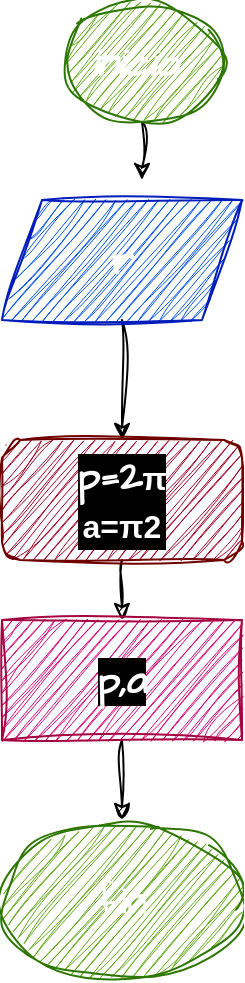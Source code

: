 <mxfile>
    <diagram id="51EKqu0lrzyzTyILx-0X" name="Página-1">
        <mxGraphModel dx="604" dy="348" grid="1" gridSize="10" guides="1" tooltips="1" connect="1" arrows="1" fold="1" page="1" pageScale="1" pageWidth="827" pageHeight="1169" math="0" shadow="0">
            <root>
                <mxCell id="0"/>
                <mxCell id="1" parent="0"/>
                <mxCell id="9" style="edgeStyle=none;sketch=1;hachureGap=4;jiggle=2;curveFitting=1;html=1;fontFamily=Architects Daughter;fontSource=https%3A%2F%2Ffonts.googleapis.com%2Fcss%3Ffamily%3DArchitects%2BDaughter;fontSize=16;" edge="1" parent="1" source="6">
                    <mxGeometry relative="1" as="geometry">
                        <mxPoint x="400" y="260" as="targetPoint"/>
                    </mxGeometry>
                </mxCell>
                <mxCell id="6" value="&lt;i style=&quot;&quot;&gt;&lt;b&gt;inicio&amp;nbsp;&lt;/b&gt;&lt;/i&gt;" style="ellipse;whiteSpace=wrap;html=1;sketch=1;hachureGap=4;jiggle=2;curveFitting=1;fontFamily=Architects Daughter;fontSource=https%3A%2F%2Ffonts.googleapis.com%2Fcss%3Ffamily%3DArchitects%2BDaughter;fontSize=20;fillColor=#60a917;fontColor=#ffffff;strokeColor=#2D7600;" vertex="1" parent="1">
                    <mxGeometry x="360" y="171" width="80" height="60" as="geometry"/>
                </mxCell>
                <mxCell id="10" style="edgeStyle=none;sketch=1;hachureGap=4;jiggle=2;curveFitting=1;html=1;fontFamily=Architects Daughter;fontSource=https%3A%2F%2Ffonts.googleapis.com%2Fcss%3Ffamily%3DArchitects%2BDaughter;fontSize=16;" edge="1" parent="1" source="8">
                    <mxGeometry relative="1" as="geometry">
                        <mxPoint x="390" y="390" as="targetPoint"/>
                    </mxGeometry>
                </mxCell>
                <mxCell id="8" value="&lt;b&gt;r&lt;/b&gt;" style="shape=parallelogram;perimeter=parallelogramPerimeter;whiteSpace=wrap;html=1;fixedSize=1;sketch=1;hachureGap=4;jiggle=2;curveFitting=1;fontFamily=Architects Daughter;fontSource=https%3A%2F%2Ffonts.googleapis.com%2Fcss%3Ffamily%3DArchitects%2BDaughter;fontSize=20;fillColor=#0050ef;fontColor=#ffffff;strokeColor=#001DBC;" vertex="1" parent="1">
                    <mxGeometry x="330" y="270" width="120" height="60" as="geometry"/>
                </mxCell>
                <mxCell id="12" style="edgeStyle=none;sketch=1;hachureGap=4;jiggle=2;curveFitting=1;html=1;fontFamily=Architects Daughter;fontSource=https%3A%2F%2Ffonts.googleapis.com%2Fcss%3Ffamily%3DArchitects%2BDaughter;fontSize=16;fontColor=#FFFFFF;" edge="1" parent="1" target="13">
                    <mxGeometry relative="1" as="geometry">
                        <mxPoint x="390" y="500" as="targetPoint"/>
                        <mxPoint x="390" y="450" as="sourcePoint"/>
                    </mxGeometry>
                </mxCell>
                <mxCell id="16" style="edgeStyle=none;sketch=1;hachureGap=4;jiggle=2;curveFitting=1;html=1;fontFamily=Architects Daughter;fontSource=https%3A%2F%2Ffonts.googleapis.com%2Fcss%3Ffamily%3DArchitects%2BDaughter;fontSize=16;fontColor=#FFFFFF;" edge="1" parent="1" source="13">
                    <mxGeometry relative="1" as="geometry">
                        <mxPoint x="390" y="580" as="targetPoint"/>
                    </mxGeometry>
                </mxCell>
                <mxCell id="13" value="&lt;b&gt;p,a&lt;/b&gt;" style="rounded=0;whiteSpace=wrap;html=1;labelBackgroundColor=#000000;sketch=1;hachureGap=4;jiggle=2;curveFitting=1;fontFamily=Architects Daughter;fontSource=https%3A%2F%2Ffonts.googleapis.com%2Fcss%3Ffamily%3DArchitects%2BDaughter;fontSize=20;fontColor=#ffffff;fillColor=#d80073;strokeColor=#A50040;" vertex="1" parent="1">
                    <mxGeometry x="330" y="480" width="120" height="60" as="geometry"/>
                </mxCell>
                <mxCell id="14" value="&lt;b&gt;p=2&lt;span style=&quot;font-family: &amp;quot;Google Sans&amp;quot;, Arial, sans-serif; font-size: 16px; text-align: start;&quot;&gt;π&lt;br&gt;a=&lt;/span&gt;&lt;span style=&quot;font-family: &amp;quot;Google Sans&amp;quot;, Arial, sans-serif; font-size: 16px; text-align: start;&quot;&gt;π2&lt;/span&gt;&lt;/b&gt;&lt;span style=&quot;font-family: &amp;quot;Google Sans&amp;quot;, Arial, sans-serif; font-size: 16px; text-align: start;&quot;&gt;&lt;br&gt;&lt;/span&gt;" style="rounded=1;whiteSpace=wrap;html=1;labelBackgroundColor=#000000;sketch=1;hachureGap=4;jiggle=2;curveFitting=1;fontFamily=Architects Daughter;fontSource=https%3A%2F%2Ffonts.googleapis.com%2Fcss%3Ffamily%3DArchitects%2BDaughter;fontSize=20;fontColor=#ffffff;fillColor=#a20025;strokeColor=#6F0000;" vertex="1" parent="1">
                    <mxGeometry x="330" y="390" width="120" height="60" as="geometry"/>
                </mxCell>
                <mxCell id="JBwJHriLl99OspvR53On-23" value="fin" style="ellipse;whiteSpace=wrap;html=1;labelBackgroundColor=none;sketch=1;hachureGap=4;jiggle=2;curveFitting=1;fontFamily=Architects Daughter;fontSource=https%3A%2F%2Ffonts.googleapis.com%2Fcss%3Ffamily%3DArchitects%2BDaughter;fontSize=20;fontColor=#ffffff;fillColor=#60a917;strokeColor=#2D7600;" vertex="1" parent="1">
                    <mxGeometry x="330" y="580" width="120" height="80" as="geometry"/>
                </mxCell>
            </root>
        </mxGraphModel>
    </diagram>
</mxfile>